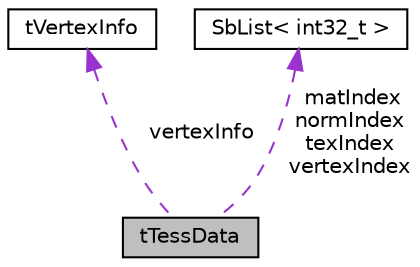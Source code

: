 digraph "tTessData"
{
 // LATEX_PDF_SIZE
  edge [fontname="Helvetica",fontsize="10",labelfontname="Helvetica",labelfontsize="10"];
  node [fontname="Helvetica",fontsize="10",shape=record];
  Node1 [label="tTessData",height=0.2,width=0.4,color="black", fillcolor="grey75", style="filled", fontcolor="black",tooltip=" "];
  Node2 -> Node1 [dir="back",color="darkorchid3",fontsize="10",style="dashed",label=" vertexInfo" ,fontname="Helvetica"];
  Node2 [label="tVertexInfo",height=0.2,width=0.4,color="black", fillcolor="white", style="filled",URL="$structtVertexInfo.html",tooltip=" "];
  Node3 -> Node1 [dir="back",color="darkorchid3",fontsize="10",style="dashed",label=" matIndex\nnormIndex\ntexIndex\nvertexIndex" ,fontname="Helvetica"];
  Node3 [label="SbList\< int32_t \>",height=0.2,width=0.4,color="black", fillcolor="white", style="filled",URL="$classSbList.html",tooltip=" "];
}
